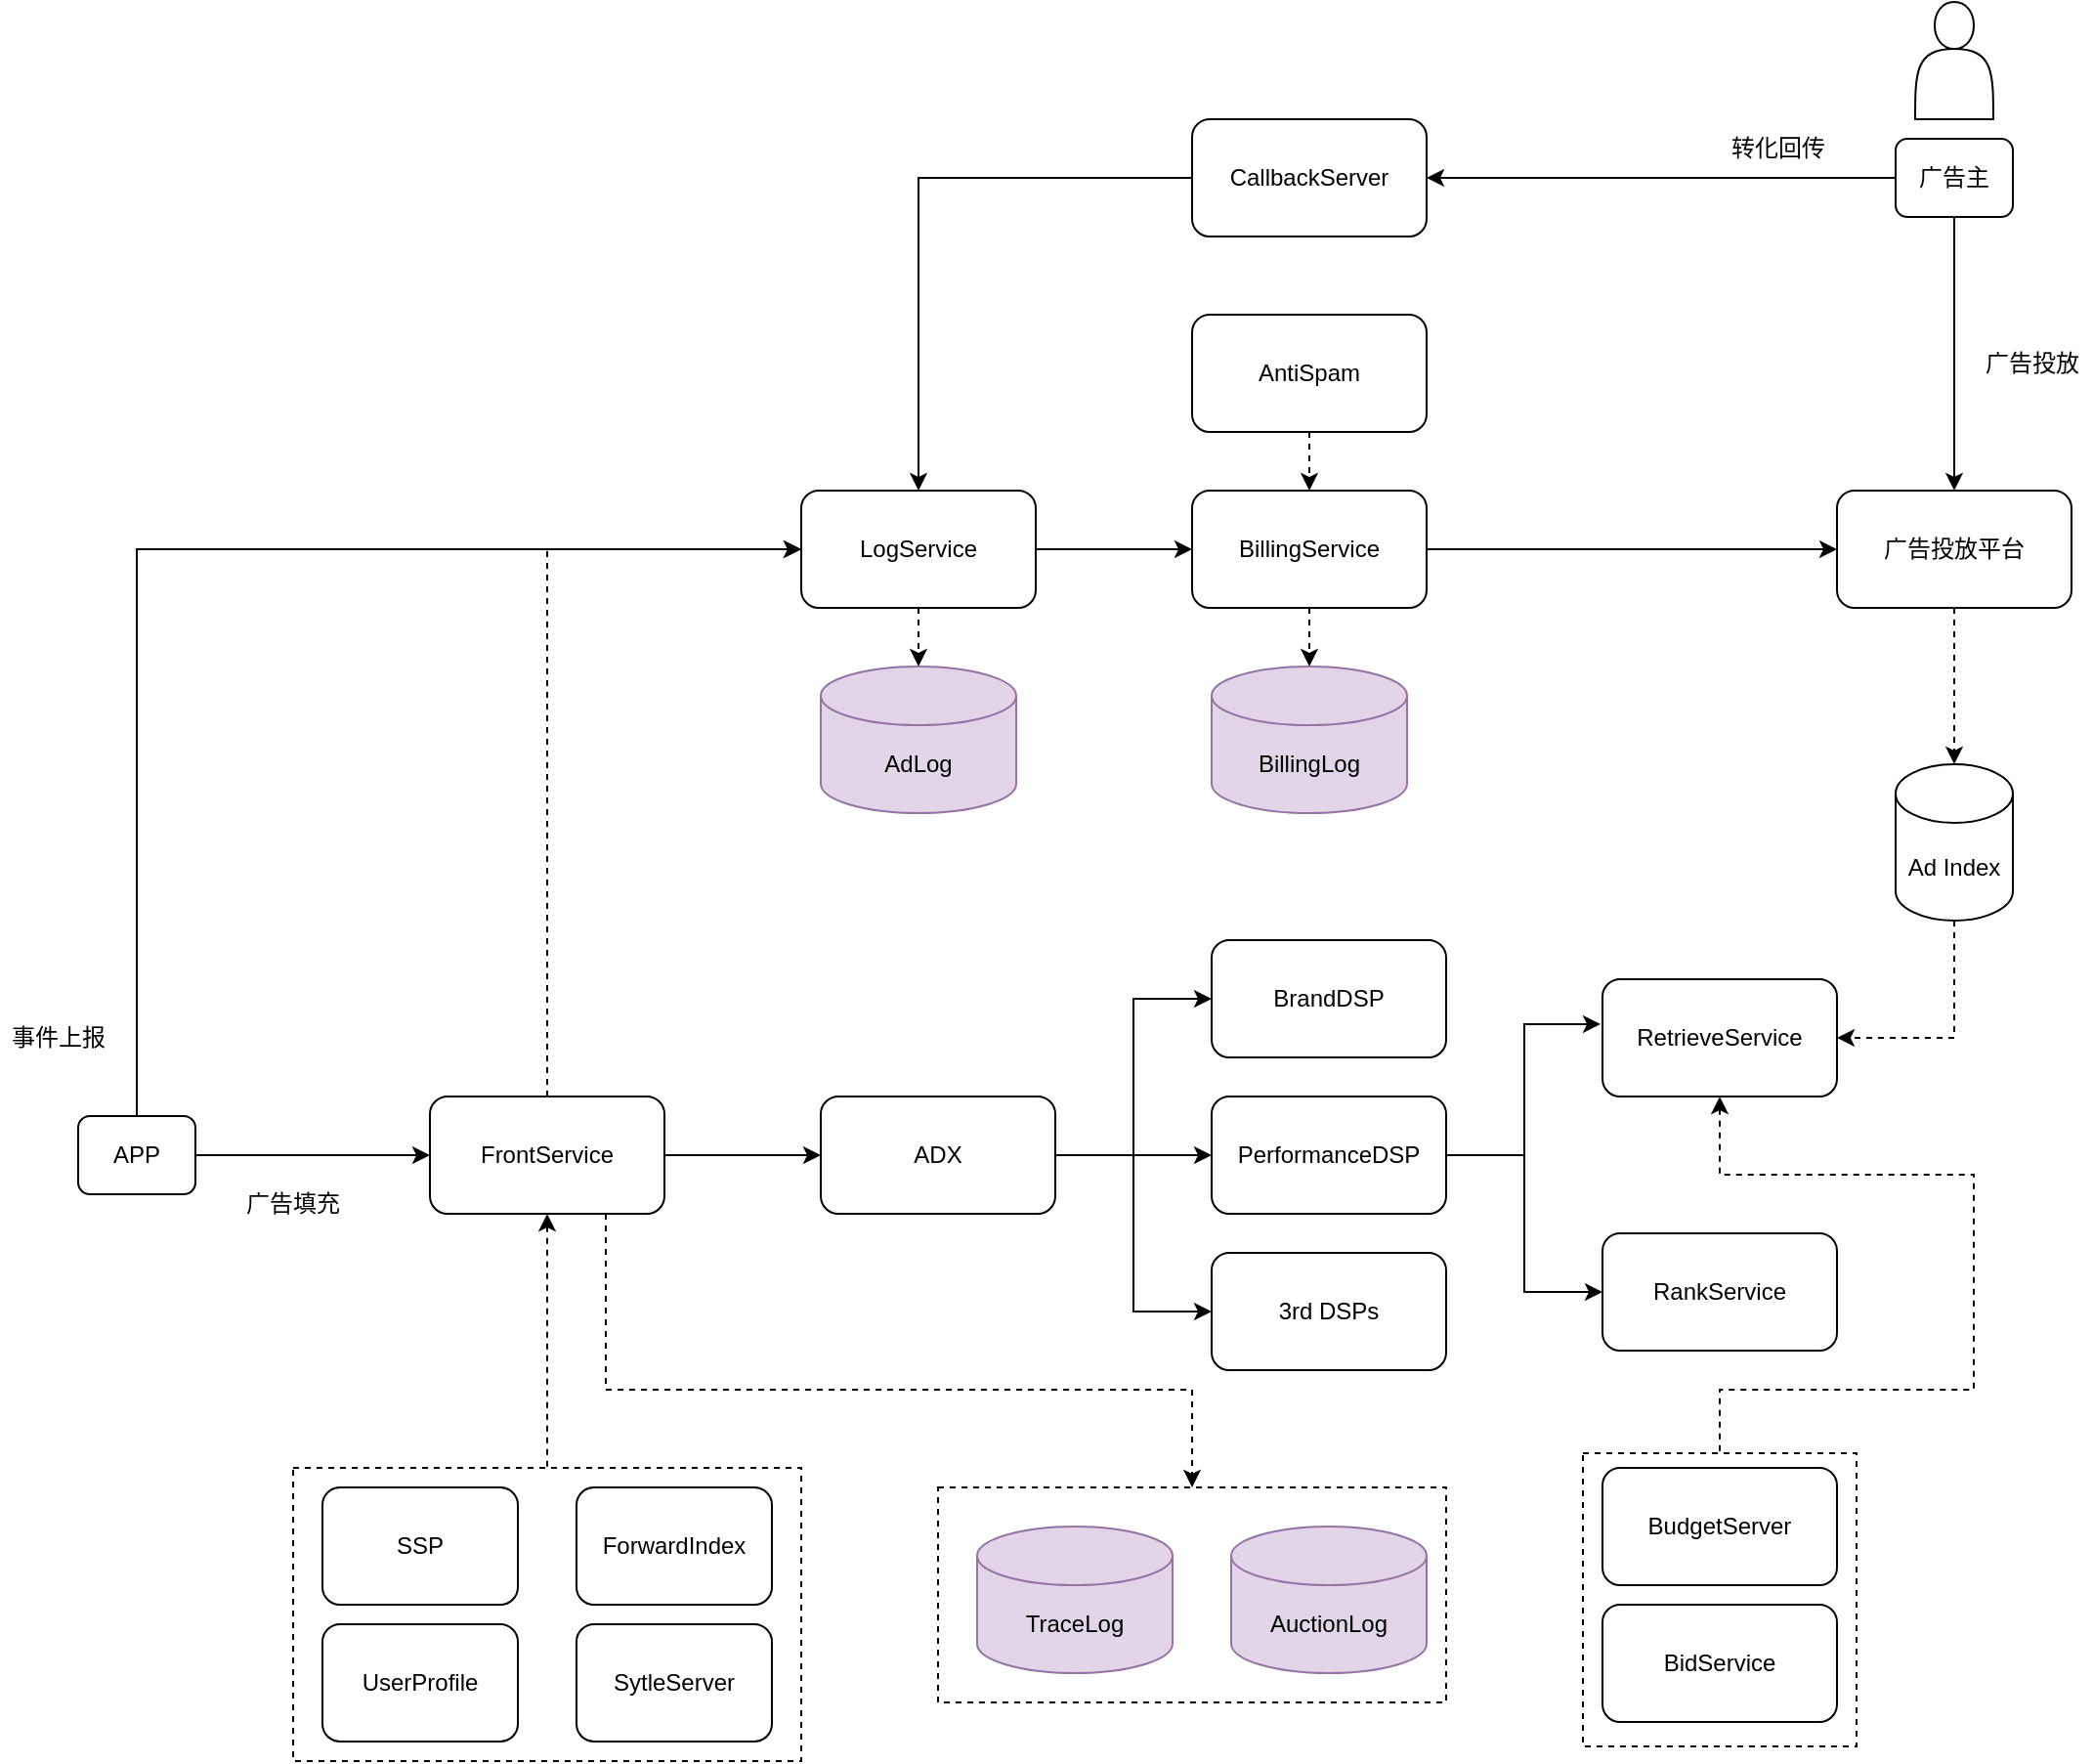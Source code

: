 <mxfile version="20.2.7" type="github">
  <diagram id="NFBVKIBCmUroObu5GOF_" name="Page-1">
    <mxGraphModel dx="2148" dy="1833" grid="1" gridSize="10" guides="1" tooltips="1" connect="1" arrows="1" fold="1" page="1" pageScale="1" pageWidth="850" pageHeight="1100" math="0" shadow="0">
      <root>
        <mxCell id="0" />
        <mxCell id="1" parent="0" />
        <mxCell id="droxyaxhLwyJIgj5-uxb-28" value="" style="rounded=0;whiteSpace=wrap;html=1;fillColor=none;dashed=1;" vertex="1" parent="1">
          <mxGeometry x="460" y="400" width="260" height="110" as="geometry" />
        </mxCell>
        <mxCell id="droxyaxhLwyJIgj5-uxb-12" style="edgeStyle=orthogonalEdgeStyle;rounded=0;orthogonalLoop=1;jettySize=auto;html=1;exitX=1;exitY=0.5;exitDx=0;exitDy=0;" edge="1" parent="1" source="DqN2CGvn8dZwVvW-v5wD-2" target="DqN2CGvn8dZwVvW-v5wD-3">
          <mxGeometry relative="1" as="geometry" />
        </mxCell>
        <mxCell id="droxyaxhLwyJIgj5-uxb-23" style="edgeStyle=orthogonalEdgeStyle;rounded=0;orthogonalLoop=1;jettySize=auto;html=1;exitX=0.5;exitY=1;exitDx=0;exitDy=0;endArrow=none;endFill=0;startArrow=classic;startFill=1;dashed=1;" edge="1" parent="1" source="DqN2CGvn8dZwVvW-v5wD-2" target="droxyaxhLwyJIgj5-uxb-22">
          <mxGeometry relative="1" as="geometry" />
        </mxCell>
        <mxCell id="droxyaxhLwyJIgj5-uxb-29" style="edgeStyle=orthogonalEdgeStyle;rounded=0;orthogonalLoop=1;jettySize=auto;html=1;exitX=0.5;exitY=0;exitDx=0;exitDy=0;entryX=0;entryY=0.5;entryDx=0;entryDy=0;dashed=1;startArrow=none;startFill=0;endArrow=classic;endFill=1;" edge="1" parent="1" source="DqN2CGvn8dZwVvW-v5wD-2" target="DqN2CGvn8dZwVvW-v5wD-4">
          <mxGeometry relative="1" as="geometry" />
        </mxCell>
        <mxCell id="droxyaxhLwyJIgj5-uxb-32" style="edgeStyle=orthogonalEdgeStyle;rounded=0;orthogonalLoop=1;jettySize=auto;html=1;exitX=0.75;exitY=1;exitDx=0;exitDy=0;entryX=0.5;entryY=0;entryDx=0;entryDy=0;dashed=1;startArrow=none;startFill=0;endArrow=classic;endFill=1;" edge="1" parent="1" source="DqN2CGvn8dZwVvW-v5wD-2" target="droxyaxhLwyJIgj5-uxb-28">
          <mxGeometry relative="1" as="geometry">
            <Array as="points">
              <mxPoint x="290" y="350" />
              <mxPoint x="590" y="350" />
            </Array>
          </mxGeometry>
        </mxCell>
        <mxCell id="DqN2CGvn8dZwVvW-v5wD-2" value="FrontService" style="rounded=1;whiteSpace=wrap;html=1;" parent="1" vertex="1">
          <mxGeometry x="200" y="200" width="120" height="60" as="geometry" />
        </mxCell>
        <mxCell id="droxyaxhLwyJIgj5-uxb-13" style="edgeStyle=orthogonalEdgeStyle;rounded=0;orthogonalLoop=1;jettySize=auto;html=1;exitX=1;exitY=0.5;exitDx=0;exitDy=0;entryX=0;entryY=0.5;entryDx=0;entryDy=0;" edge="1" parent="1" source="DqN2CGvn8dZwVvW-v5wD-3" target="DqN2CGvn8dZwVvW-v5wD-6">
          <mxGeometry relative="1" as="geometry" />
        </mxCell>
        <mxCell id="droxyaxhLwyJIgj5-uxb-14" style="edgeStyle=orthogonalEdgeStyle;rounded=0;orthogonalLoop=1;jettySize=auto;html=1;exitX=1;exitY=0.5;exitDx=0;exitDy=0;entryX=0;entryY=0.5;entryDx=0;entryDy=0;" edge="1" parent="1" source="DqN2CGvn8dZwVvW-v5wD-3" target="DqN2CGvn8dZwVvW-v5wD-10">
          <mxGeometry relative="1" as="geometry" />
        </mxCell>
        <mxCell id="droxyaxhLwyJIgj5-uxb-15" style="edgeStyle=orthogonalEdgeStyle;rounded=0;orthogonalLoop=1;jettySize=auto;html=1;exitX=1;exitY=0.5;exitDx=0;exitDy=0;entryX=0;entryY=0.5;entryDx=0;entryDy=0;" edge="1" parent="1" source="DqN2CGvn8dZwVvW-v5wD-3" target="DqN2CGvn8dZwVvW-v5wD-11">
          <mxGeometry relative="1" as="geometry" />
        </mxCell>
        <mxCell id="DqN2CGvn8dZwVvW-v5wD-3" value="ADX" style="rounded=1;whiteSpace=wrap;html=1;" parent="1" vertex="1">
          <mxGeometry x="400" y="200" width="120" height="60" as="geometry" />
        </mxCell>
        <mxCell id="droxyaxhLwyJIgj5-uxb-19" style="edgeStyle=orthogonalEdgeStyle;rounded=0;orthogonalLoop=1;jettySize=auto;html=1;exitX=1;exitY=0.5;exitDx=0;exitDy=0;entryX=0;entryY=0.5;entryDx=0;entryDy=0;" edge="1" parent="1" source="DqN2CGvn8dZwVvW-v5wD-4" target="DqN2CGvn8dZwVvW-v5wD-5">
          <mxGeometry relative="1" as="geometry" />
        </mxCell>
        <mxCell id="droxyaxhLwyJIgj5-uxb-30" style="edgeStyle=orthogonalEdgeStyle;rounded=0;orthogonalLoop=1;jettySize=auto;html=1;exitX=0.5;exitY=1;exitDx=0;exitDy=0;entryX=0.5;entryY=0;entryDx=0;entryDy=0;entryPerimeter=0;dashed=1;startArrow=none;startFill=0;endArrow=classic;endFill=1;" edge="1" parent="1" source="DqN2CGvn8dZwVvW-v5wD-4" target="DqN2CGvn8dZwVvW-v5wD-18">
          <mxGeometry relative="1" as="geometry" />
        </mxCell>
        <mxCell id="DqN2CGvn8dZwVvW-v5wD-4" value="LogService" style="rounded=1;whiteSpace=wrap;html=1;" parent="1" vertex="1">
          <mxGeometry x="390" y="-110" width="120" height="60" as="geometry" />
        </mxCell>
        <mxCell id="droxyaxhLwyJIgj5-uxb-20" style="edgeStyle=orthogonalEdgeStyle;rounded=0;orthogonalLoop=1;jettySize=auto;html=1;exitX=1;exitY=0.5;exitDx=0;exitDy=0;entryX=0;entryY=0.5;entryDx=0;entryDy=0;" edge="1" parent="1" source="DqN2CGvn8dZwVvW-v5wD-5" target="droxyaxhLwyJIgj5-uxb-3">
          <mxGeometry relative="1" as="geometry" />
        </mxCell>
        <mxCell id="droxyaxhLwyJIgj5-uxb-31" style="edgeStyle=orthogonalEdgeStyle;rounded=0;orthogonalLoop=1;jettySize=auto;html=1;exitX=0.5;exitY=1;exitDx=0;exitDy=0;entryX=0.5;entryY=0;entryDx=0;entryDy=0;entryPerimeter=0;dashed=1;startArrow=none;startFill=0;endArrow=classic;endFill=1;" edge="1" parent="1" source="DqN2CGvn8dZwVvW-v5wD-5" target="droxyaxhLwyJIgj5-uxb-2">
          <mxGeometry relative="1" as="geometry" />
        </mxCell>
        <mxCell id="DqN2CGvn8dZwVvW-v5wD-5" value="BillingService" style="rounded=1;whiteSpace=wrap;html=1;" parent="1" vertex="1">
          <mxGeometry x="590" y="-110" width="120" height="60" as="geometry" />
        </mxCell>
        <mxCell id="DqN2CGvn8dZwVvW-v5wD-6" value="BrandDSP" style="rounded=1;whiteSpace=wrap;html=1;" parent="1" vertex="1">
          <mxGeometry x="600" y="120" width="120" height="60" as="geometry" />
        </mxCell>
        <mxCell id="DqN2CGvn8dZwVvW-v5wD-7" value="UserProfile" style="rounded=1;whiteSpace=wrap;html=1;" parent="1" vertex="1">
          <mxGeometry x="145" y="470" width="100" height="60" as="geometry" />
        </mxCell>
        <mxCell id="droxyaxhLwyJIgj5-uxb-10" style="edgeStyle=orthogonalEdgeStyle;rounded=0;orthogonalLoop=1;jettySize=auto;html=1;exitX=0.5;exitY=1;exitDx=0;exitDy=0;exitPerimeter=0;entryX=1;entryY=0.5;entryDx=0;entryDy=0;dashed=1;" edge="1" parent="1" source="DqN2CGvn8dZwVvW-v5wD-8" target="DqN2CGvn8dZwVvW-v5wD-13">
          <mxGeometry relative="1" as="geometry" />
        </mxCell>
        <mxCell id="DqN2CGvn8dZwVvW-v5wD-8" value="Ad Index" style="shape=cylinder3;whiteSpace=wrap;html=1;boundedLbl=1;backgroundOutline=1;size=15;" parent="1" vertex="1">
          <mxGeometry x="950" y="30" width="60" height="80" as="geometry" />
        </mxCell>
        <mxCell id="DqN2CGvn8dZwVvW-v5wD-9" value="SSP" style="rounded=1;whiteSpace=wrap;html=1;" parent="1" vertex="1">
          <mxGeometry x="145" y="400" width="100" height="60" as="geometry" />
        </mxCell>
        <mxCell id="droxyaxhLwyJIgj5-uxb-16" style="edgeStyle=orthogonalEdgeStyle;rounded=0;orthogonalLoop=1;jettySize=auto;html=1;exitX=1;exitY=0.5;exitDx=0;exitDy=0;entryX=-0.008;entryY=0.383;entryDx=0;entryDy=0;entryPerimeter=0;" edge="1" parent="1" source="DqN2CGvn8dZwVvW-v5wD-10" target="DqN2CGvn8dZwVvW-v5wD-13">
          <mxGeometry relative="1" as="geometry" />
        </mxCell>
        <mxCell id="droxyaxhLwyJIgj5-uxb-17" style="edgeStyle=orthogonalEdgeStyle;rounded=0;orthogonalLoop=1;jettySize=auto;html=1;exitX=1;exitY=0.5;exitDx=0;exitDy=0;entryX=0;entryY=0.5;entryDx=0;entryDy=0;" edge="1" parent="1" source="DqN2CGvn8dZwVvW-v5wD-10" target="DqN2CGvn8dZwVvW-v5wD-14">
          <mxGeometry relative="1" as="geometry" />
        </mxCell>
        <mxCell id="DqN2CGvn8dZwVvW-v5wD-10" value="PerformanceDSP" style="rounded=1;whiteSpace=wrap;html=1;" parent="1" vertex="1">
          <mxGeometry x="600" y="200" width="120" height="60" as="geometry" />
        </mxCell>
        <mxCell id="DqN2CGvn8dZwVvW-v5wD-11" value="3rd DSPs" style="rounded=1;whiteSpace=wrap;html=1;" parent="1" vertex="1">
          <mxGeometry x="600" y="280" width="120" height="60" as="geometry" />
        </mxCell>
        <mxCell id="droxyaxhLwyJIgj5-uxb-21" style="edgeStyle=orthogonalEdgeStyle;rounded=0;orthogonalLoop=1;jettySize=auto;html=1;exitX=0.5;exitY=1;exitDx=0;exitDy=0;entryX=0.5;entryY=0;entryDx=0;entryDy=0;dashed=1;" edge="1" parent="1" source="DqN2CGvn8dZwVvW-v5wD-12" target="DqN2CGvn8dZwVvW-v5wD-5">
          <mxGeometry relative="1" as="geometry" />
        </mxCell>
        <mxCell id="DqN2CGvn8dZwVvW-v5wD-12" value="AntiSpam" style="rounded=1;whiteSpace=wrap;html=1;" parent="1" vertex="1">
          <mxGeometry x="590" y="-200" width="120" height="60" as="geometry" />
        </mxCell>
        <mxCell id="droxyaxhLwyJIgj5-uxb-26" style="edgeStyle=orthogonalEdgeStyle;rounded=0;orthogonalLoop=1;jettySize=auto;html=1;exitX=0.5;exitY=1;exitDx=0;exitDy=0;entryX=0.5;entryY=0;entryDx=0;entryDy=0;startArrow=classic;startFill=1;endArrow=none;endFill=0;dashed=1;" edge="1" parent="1" source="DqN2CGvn8dZwVvW-v5wD-13" target="droxyaxhLwyJIgj5-uxb-24">
          <mxGeometry relative="1" as="geometry">
            <Array as="points">
              <mxPoint x="860" y="240" />
              <mxPoint x="990" y="240" />
              <mxPoint x="990" y="350" />
              <mxPoint x="860" y="350" />
            </Array>
          </mxGeometry>
        </mxCell>
        <mxCell id="DqN2CGvn8dZwVvW-v5wD-13" value="RetrieveService" style="rounded=1;whiteSpace=wrap;html=1;" parent="1" vertex="1">
          <mxGeometry x="800" y="140" width="120" height="60" as="geometry" />
        </mxCell>
        <mxCell id="DqN2CGvn8dZwVvW-v5wD-14" value="RankService" style="rounded=1;whiteSpace=wrap;html=1;" parent="1" vertex="1">
          <mxGeometry x="800" y="270" width="120" height="60" as="geometry" />
        </mxCell>
        <mxCell id="DqN2CGvn8dZwVvW-v5wD-15" value="BidService" style="rounded=1;whiteSpace=wrap;html=1;" parent="1" vertex="1">
          <mxGeometry x="800" y="460" width="120" height="60" as="geometry" />
        </mxCell>
        <mxCell id="DqN2CGvn8dZwVvW-v5wD-17" value="AuctionLog" style="shape=cylinder3;whiteSpace=wrap;html=1;boundedLbl=1;backgroundOutline=1;size=15;fillColor=#e1d5e7;strokeColor=#9673a6;" parent="1" vertex="1">
          <mxGeometry x="610" y="420" width="100" height="75" as="geometry" />
        </mxCell>
        <mxCell id="DqN2CGvn8dZwVvW-v5wD-18" value="AdLog" style="shape=cylinder3;whiteSpace=wrap;html=1;boundedLbl=1;backgroundOutline=1;size=15;fillColor=#e1d5e7;strokeColor=#9673a6;" parent="1" vertex="1">
          <mxGeometry x="400" y="-20" width="100" height="75" as="geometry" />
        </mxCell>
        <mxCell id="DqN2CGvn8dZwVvW-v5wD-19" value="TraceLog" style="shape=cylinder3;whiteSpace=wrap;html=1;boundedLbl=1;backgroundOutline=1;size=15;fillColor=#e1d5e7;strokeColor=#9673a6;" parent="1" vertex="1">
          <mxGeometry x="480" y="420" width="100" height="75" as="geometry" />
        </mxCell>
        <mxCell id="droxyaxhLwyJIgj5-uxb-11" style="edgeStyle=orthogonalEdgeStyle;rounded=0;orthogonalLoop=1;jettySize=auto;html=1;exitX=1;exitY=0.5;exitDx=0;exitDy=0;entryX=0;entryY=0.5;entryDx=0;entryDy=0;" edge="1" parent="1" source="DqN2CGvn8dZwVvW-v5wD-21" target="DqN2CGvn8dZwVvW-v5wD-2">
          <mxGeometry relative="1" as="geometry" />
        </mxCell>
        <mxCell id="droxyaxhLwyJIgj5-uxb-18" style="edgeStyle=orthogonalEdgeStyle;rounded=0;orthogonalLoop=1;jettySize=auto;html=1;exitX=0.5;exitY=0;exitDx=0;exitDy=0;entryX=0;entryY=0.5;entryDx=0;entryDy=0;" edge="1" parent="1" source="DqN2CGvn8dZwVvW-v5wD-21" target="DqN2CGvn8dZwVvW-v5wD-4">
          <mxGeometry relative="1" as="geometry" />
        </mxCell>
        <mxCell id="DqN2CGvn8dZwVvW-v5wD-21" value="APP" style="rounded=1;whiteSpace=wrap;html=1;" parent="1" vertex="1">
          <mxGeometry x="20" y="210" width="60" height="40" as="geometry" />
        </mxCell>
        <mxCell id="DqN2CGvn8dZwVvW-v5wD-22" value="ForwardIndex" style="rounded=1;whiteSpace=wrap;html=1;" parent="1" vertex="1">
          <mxGeometry x="275" y="400" width="100" height="60" as="geometry" />
        </mxCell>
        <mxCell id="DqN2CGvn8dZwVvW-v5wD-23" value="BudgetServer" style="rounded=1;whiteSpace=wrap;html=1;" parent="1" vertex="1">
          <mxGeometry x="800" y="390" width="120" height="60" as="geometry" />
        </mxCell>
        <mxCell id="droxyaxhLwyJIgj5-uxb-1" value="SytleServer" style="rounded=1;whiteSpace=wrap;html=1;" vertex="1" parent="1">
          <mxGeometry x="275" y="470" width="100" height="60" as="geometry" />
        </mxCell>
        <mxCell id="droxyaxhLwyJIgj5-uxb-2" value="BillingLog" style="shape=cylinder3;whiteSpace=wrap;html=1;boundedLbl=1;backgroundOutline=1;size=15;fillColor=#e1d5e7;strokeColor=#9673a6;" vertex="1" parent="1">
          <mxGeometry x="600" y="-20" width="100" height="75" as="geometry" />
        </mxCell>
        <mxCell id="droxyaxhLwyJIgj5-uxb-9" style="edgeStyle=orthogonalEdgeStyle;rounded=0;orthogonalLoop=1;jettySize=auto;html=1;exitX=0.5;exitY=1;exitDx=0;exitDy=0;entryX=0.5;entryY=0;entryDx=0;entryDy=0;entryPerimeter=0;dashed=1;" edge="1" parent="1" source="droxyaxhLwyJIgj5-uxb-3" target="DqN2CGvn8dZwVvW-v5wD-8">
          <mxGeometry relative="1" as="geometry" />
        </mxCell>
        <mxCell id="droxyaxhLwyJIgj5-uxb-3" value="广告投放平台" style="rounded=1;whiteSpace=wrap;html=1;" vertex="1" parent="1">
          <mxGeometry x="920" y="-110" width="120" height="60" as="geometry" />
        </mxCell>
        <mxCell id="droxyaxhLwyJIgj5-uxb-6" value="" style="shape=actor;whiteSpace=wrap;html=1;" vertex="1" parent="1">
          <mxGeometry x="960" y="-360" width="40" height="60" as="geometry" />
        </mxCell>
        <mxCell id="droxyaxhLwyJIgj5-uxb-8" style="edgeStyle=orthogonalEdgeStyle;rounded=0;orthogonalLoop=1;jettySize=auto;html=1;exitX=0.5;exitY=1;exitDx=0;exitDy=0;entryX=0.5;entryY=0;entryDx=0;entryDy=0;" edge="1" parent="1" source="droxyaxhLwyJIgj5-uxb-7" target="droxyaxhLwyJIgj5-uxb-3">
          <mxGeometry relative="1" as="geometry" />
        </mxCell>
        <mxCell id="droxyaxhLwyJIgj5-uxb-36" style="edgeStyle=orthogonalEdgeStyle;rounded=0;orthogonalLoop=1;jettySize=auto;html=1;exitX=0;exitY=0.5;exitDx=0;exitDy=0;startArrow=none;startFill=0;endArrow=classic;endFill=1;entryX=1;entryY=0.5;entryDx=0;entryDy=0;" edge="1" parent="1" source="droxyaxhLwyJIgj5-uxb-7" target="droxyaxhLwyJIgj5-uxb-35">
          <mxGeometry relative="1" as="geometry">
            <mxPoint x="720" y="-260" as="targetPoint" />
          </mxGeometry>
        </mxCell>
        <mxCell id="droxyaxhLwyJIgj5-uxb-7" value="广告主" style="rounded=1;whiteSpace=wrap;html=1;" vertex="1" parent="1">
          <mxGeometry x="950" y="-290" width="60" height="40" as="geometry" />
        </mxCell>
        <mxCell id="droxyaxhLwyJIgj5-uxb-22" value="" style="rounded=0;whiteSpace=wrap;html=1;fillColor=none;dashed=1;" vertex="1" parent="1">
          <mxGeometry x="130" y="390" width="260" height="150" as="geometry" />
        </mxCell>
        <mxCell id="droxyaxhLwyJIgj5-uxb-24" value="" style="rounded=0;whiteSpace=wrap;html=1;fillColor=none;dashed=1;" vertex="1" parent="1">
          <mxGeometry x="790" y="382.5" width="140" height="150" as="geometry" />
        </mxCell>
        <mxCell id="droxyaxhLwyJIgj5-uxb-33" value="广告填充" style="text;html=1;strokeColor=none;fillColor=none;align=center;verticalAlign=middle;whiteSpace=wrap;rounded=0;dashed=1;" vertex="1" parent="1">
          <mxGeometry x="100" y="240" width="60" height="30" as="geometry" />
        </mxCell>
        <mxCell id="droxyaxhLwyJIgj5-uxb-34" value="事件上报" style="text;html=1;strokeColor=none;fillColor=none;align=center;verticalAlign=middle;whiteSpace=wrap;rounded=0;dashed=1;" vertex="1" parent="1">
          <mxGeometry x="-20" y="155" width="60" height="30" as="geometry" />
        </mxCell>
        <mxCell id="droxyaxhLwyJIgj5-uxb-37" style="edgeStyle=orthogonalEdgeStyle;rounded=0;orthogonalLoop=1;jettySize=auto;html=1;exitX=0;exitY=0.5;exitDx=0;exitDy=0;entryX=0.5;entryY=0;entryDx=0;entryDy=0;startArrow=none;startFill=0;endArrow=classic;endFill=1;" edge="1" parent="1" source="droxyaxhLwyJIgj5-uxb-35" target="DqN2CGvn8dZwVvW-v5wD-4">
          <mxGeometry relative="1" as="geometry" />
        </mxCell>
        <mxCell id="droxyaxhLwyJIgj5-uxb-35" value="CallbackServer" style="rounded=1;whiteSpace=wrap;html=1;" vertex="1" parent="1">
          <mxGeometry x="590" y="-300" width="120" height="60" as="geometry" />
        </mxCell>
        <mxCell id="droxyaxhLwyJIgj5-uxb-38" value="转化回传" style="text;html=1;strokeColor=none;fillColor=none;align=center;verticalAlign=middle;whiteSpace=wrap;rounded=0;dashed=1;" vertex="1" parent="1">
          <mxGeometry x="860" y="-300" width="60" height="30" as="geometry" />
        </mxCell>
        <mxCell id="droxyaxhLwyJIgj5-uxb-39" value="广告投放" style="text;html=1;strokeColor=none;fillColor=none;align=center;verticalAlign=middle;whiteSpace=wrap;rounded=0;dashed=1;" vertex="1" parent="1">
          <mxGeometry x="990" y="-190" width="60" height="30" as="geometry" />
        </mxCell>
      </root>
    </mxGraphModel>
  </diagram>
</mxfile>
